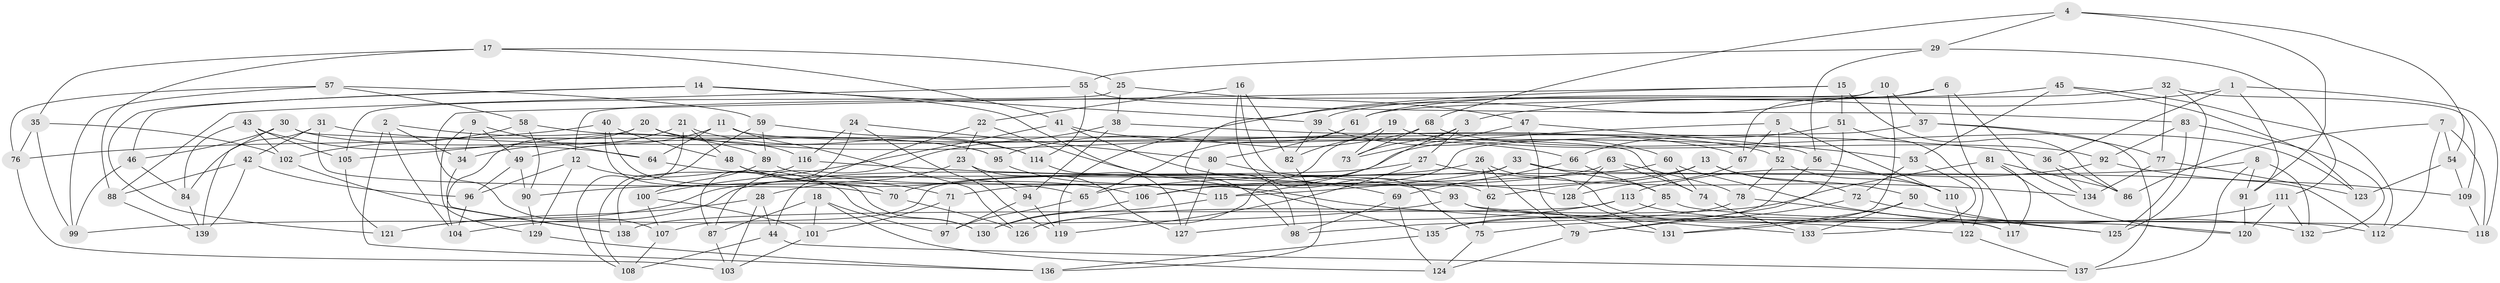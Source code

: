 // Generated by graph-tools (version 1.1) at 2025/11/02/27/25 16:11:47]
// undirected, 139 vertices, 278 edges
graph export_dot {
graph [start="1"]
  node [color=gray90,style=filled];
  1;
  2;
  3;
  4;
  5;
  6;
  7;
  8;
  9;
  10;
  11;
  12;
  13;
  14;
  15;
  16;
  17;
  18;
  19;
  20;
  21;
  22;
  23;
  24;
  25;
  26;
  27;
  28;
  29;
  30;
  31;
  32;
  33;
  34;
  35;
  36;
  37;
  38;
  39;
  40;
  41;
  42;
  43;
  44;
  45;
  46;
  47;
  48;
  49;
  50;
  51;
  52;
  53;
  54;
  55;
  56;
  57;
  58;
  59;
  60;
  61;
  62;
  63;
  64;
  65;
  66;
  67;
  68;
  69;
  70;
  71;
  72;
  73;
  74;
  75;
  76;
  77;
  78;
  79;
  80;
  81;
  82;
  83;
  84;
  85;
  86;
  87;
  88;
  89;
  90;
  91;
  92;
  93;
  94;
  95;
  96;
  97;
  98;
  99;
  100;
  101;
  102;
  103;
  104;
  105;
  106;
  107;
  108;
  109;
  110;
  111;
  112;
  113;
  114;
  115;
  116;
  117;
  118;
  119;
  120;
  121;
  122;
  123;
  124;
  125;
  126;
  127;
  128;
  129;
  130;
  131;
  132;
  133;
  134;
  135;
  136;
  137;
  138;
  139;
  1 -- 3;
  1 -- 36;
  1 -- 118;
  1 -- 91;
  2 -- 34;
  2 -- 136;
  2 -- 89;
  2 -- 104;
  3 -- 73;
  3 -- 27;
  3 -- 115;
  4 -- 68;
  4 -- 91;
  4 -- 54;
  4 -- 29;
  5 -- 110;
  5 -- 67;
  5 -- 52;
  5 -- 106;
  6 -- 67;
  6 -- 117;
  6 -- 39;
  6 -- 134;
  7 -- 86;
  7 -- 118;
  7 -- 54;
  7 -- 112;
  8 -- 137;
  8 -- 91;
  8 -- 65;
  8 -- 132;
  9 -- 34;
  9 -- 49;
  9 -- 64;
  9 -- 129;
  10 -- 119;
  10 -- 131;
  10 -- 37;
  10 -- 12;
  11 -- 56;
  11 -- 126;
  11 -- 64;
  11 -- 49;
  12 -- 129;
  12 -- 96;
  12 -- 130;
  13 -- 50;
  13 -- 104;
  13 -- 72;
  13 -- 62;
  14 -- 98;
  14 -- 121;
  14 -- 46;
  14 -- 39;
  15 -- 86;
  15 -- 98;
  15 -- 107;
  15 -- 51;
  16 -- 82;
  16 -- 22;
  16 -- 62;
  16 -- 75;
  17 -- 41;
  17 -- 88;
  17 -- 35;
  17 -- 25;
  18 -- 124;
  18 -- 101;
  18 -- 87;
  18 -- 97;
  19 -- 126;
  19 -- 73;
  19 -- 92;
  19 -- 82;
  20 -- 105;
  20 -- 116;
  20 -- 67;
  20 -- 104;
  21 -- 114;
  21 -- 108;
  21 -- 34;
  21 -- 48;
  22 -- 44;
  22 -- 135;
  22 -- 23;
  23 -- 127;
  23 -- 28;
  23 -- 94;
  24 -- 116;
  24 -- 87;
  24 -- 119;
  24 -- 80;
  25 -- 105;
  25 -- 38;
  25 -- 47;
  26 -- 79;
  26 -- 121;
  26 -- 62;
  26 -- 117;
  27 -- 134;
  27 -- 119;
  27 -- 70;
  28 -- 44;
  28 -- 121;
  28 -- 103;
  29 -- 56;
  29 -- 111;
  29 -- 55;
  30 -- 139;
  30 -- 46;
  30 -- 95;
  30 -- 74;
  31 -- 84;
  31 -- 42;
  31 -- 70;
  31 -- 36;
  32 -- 61;
  32 -- 77;
  32 -- 125;
  32 -- 109;
  33 -- 85;
  33 -- 107;
  33 -- 115;
  33 -- 112;
  34 -- 138;
  35 -- 102;
  35 -- 99;
  35 -- 76;
  36 -- 86;
  36 -- 134;
  37 -- 77;
  37 -- 137;
  37 -- 106;
  38 -- 94;
  38 -- 87;
  38 -- 52;
  39 -- 82;
  39 -- 60;
  40 -- 130;
  40 -- 48;
  40 -- 70;
  40 -- 76;
  41 -- 69;
  41 -- 66;
  41 -- 100;
  42 -- 139;
  42 -- 96;
  42 -- 88;
  43 -- 84;
  43 -- 64;
  43 -- 105;
  43 -- 102;
  44 -- 137;
  44 -- 108;
  45 -- 112;
  45 -- 123;
  45 -- 61;
  45 -- 53;
  46 -- 84;
  46 -- 99;
  47 -- 73;
  47 -- 131;
  47 -- 53;
  48 -- 106;
  48 -- 71;
  49 -- 96;
  49 -- 90;
  50 -- 131;
  50 -- 132;
  50 -- 133;
  51 -- 122;
  51 -- 79;
  51 -- 66;
  52 -- 78;
  52 -- 110;
  53 -- 133;
  53 -- 72;
  54 -- 123;
  54 -- 109;
  55 -- 88;
  55 -- 83;
  55 -- 114;
  56 -- 75;
  56 -- 110;
  57 -- 58;
  57 -- 76;
  57 -- 59;
  57 -- 99;
  58 -- 102;
  58 -- 95;
  58 -- 90;
  59 -- 89;
  59 -- 114;
  59 -- 108;
  60 -- 74;
  60 -- 125;
  60 -- 90;
  61 -- 65;
  61 -- 80;
  62 -- 75;
  63 -- 128;
  63 -- 74;
  63 -- 78;
  63 -- 71;
  64 -- 65;
  65 -- 97;
  66 -- 69;
  66 -- 85;
  67 -- 128;
  68 -- 95;
  68 -- 73;
  68 -- 123;
  69 -- 98;
  69 -- 124;
  70 -- 126;
  71 -- 101;
  71 -- 97;
  72 -- 79;
  72 -- 125;
  74 -- 133;
  75 -- 124;
  76 -- 103;
  77 -- 134;
  77 -- 123;
  78 -- 98;
  78 -- 117;
  79 -- 124;
  80 -- 93;
  80 -- 127;
  81 -- 120;
  81 -- 86;
  81 -- 117;
  81 -- 126;
  82 -- 136;
  83 -- 125;
  83 -- 92;
  83 -- 132;
  84 -- 139;
  85 -- 135;
  85 -- 118;
  87 -- 103;
  88 -- 139;
  89 -- 100;
  89 -- 122;
  90 -- 129;
  91 -- 120;
  92 -- 113;
  92 -- 109;
  93 -- 133;
  93 -- 99;
  93 -- 112;
  94 -- 119;
  94 -- 97;
  95 -- 115;
  96 -- 104;
  100 -- 101;
  100 -- 107;
  101 -- 103;
  102 -- 138;
  105 -- 121;
  106 -- 130;
  107 -- 108;
  109 -- 118;
  110 -- 122;
  111 -- 132;
  111 -- 120;
  111 -- 135;
  113 -- 138;
  113 -- 127;
  113 -- 120;
  114 -- 127;
  115 -- 130;
  116 -- 138;
  116 -- 128;
  122 -- 137;
  128 -- 131;
  129 -- 136;
  135 -- 136;
}
